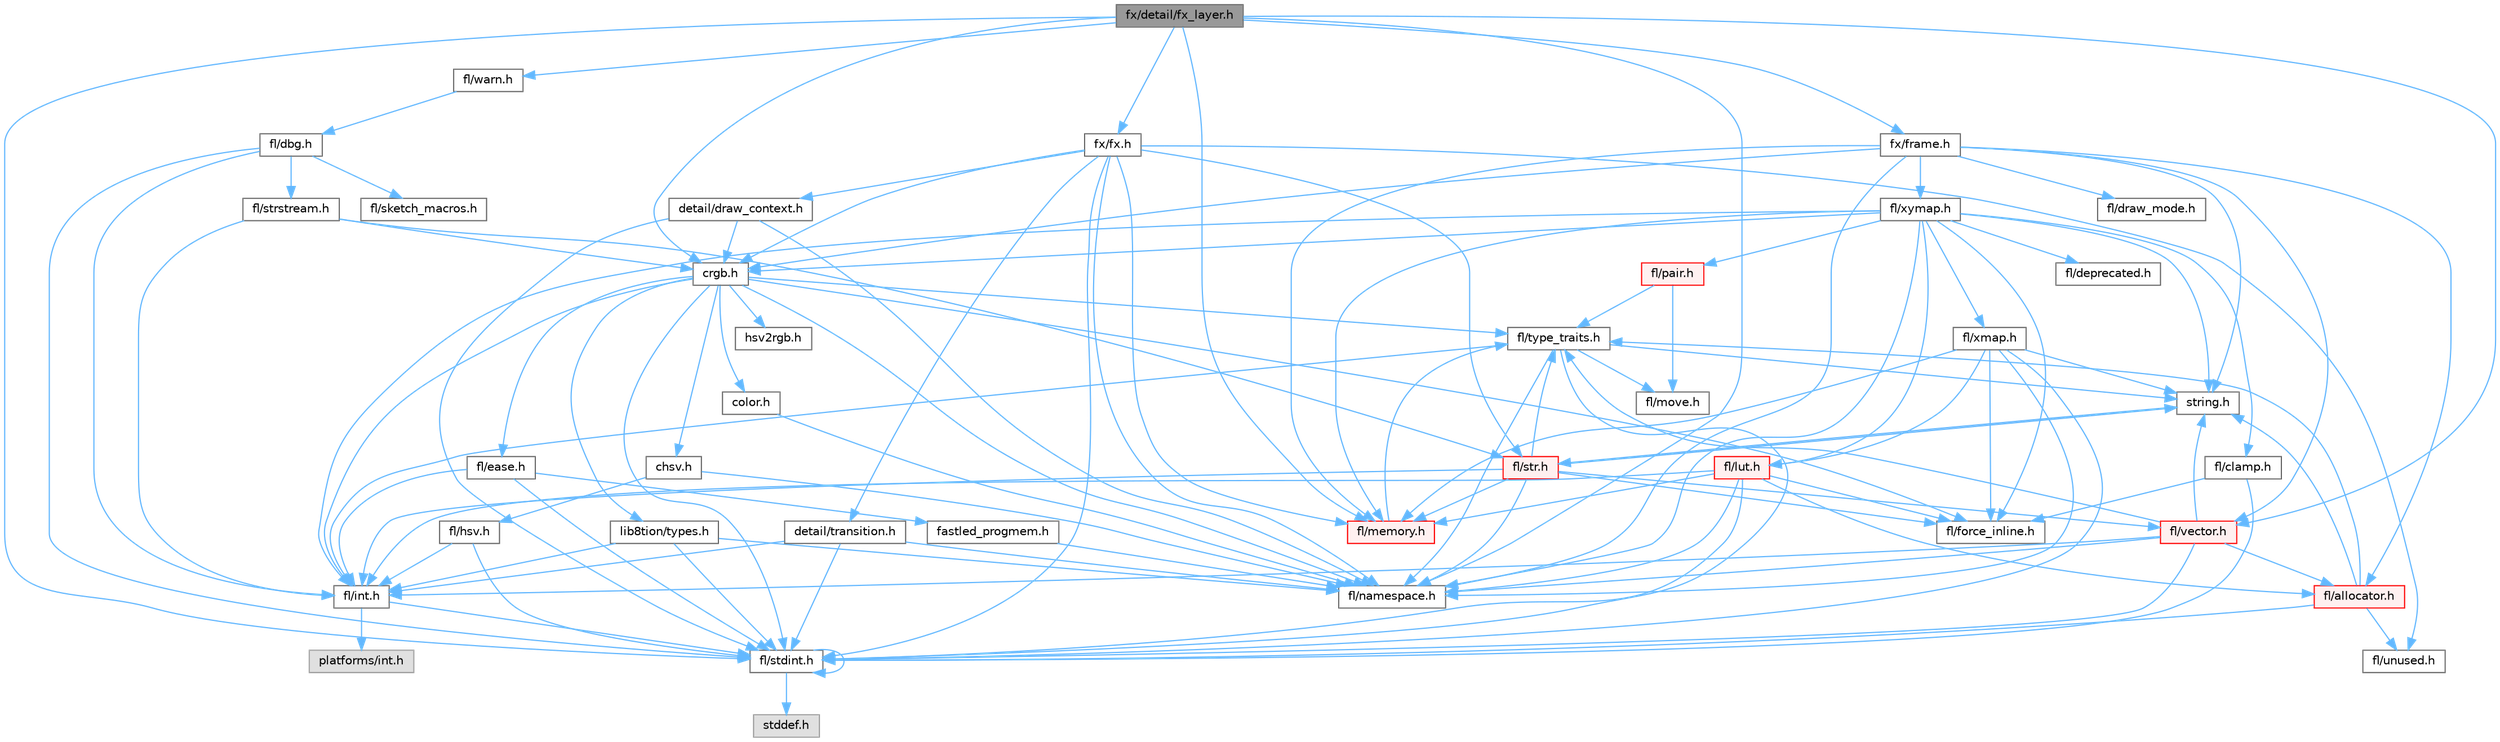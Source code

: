 digraph "fx/detail/fx_layer.h"
{
 // INTERACTIVE_SVG=YES
 // LATEX_PDF_SIZE
  bgcolor="transparent";
  edge [fontname=Helvetica,fontsize=10,labelfontname=Helvetica,labelfontsize=10];
  node [fontname=Helvetica,fontsize=10,shape=box,height=0.2,width=0.4];
  Node1 [id="Node000001",label="fx/detail/fx_layer.h",height=0.2,width=0.4,color="gray40", fillcolor="grey60", style="filled", fontcolor="black",tooltip=" "];
  Node1 -> Node2 [id="edge1_Node000001_Node000002",color="steelblue1",style="solid",tooltip=" "];
  Node2 [id="Node000002",label="fl/stdint.h",height=0.2,width=0.4,color="grey40", fillcolor="white", style="filled",URL="$df/dd8/stdint_8h.html",tooltip=" "];
  Node2 -> Node3 [id="edge2_Node000002_Node000003",color="steelblue1",style="solid",tooltip=" "];
  Node3 [id="Node000003",label="stddef.h",height=0.2,width=0.4,color="grey60", fillcolor="#E0E0E0", style="filled",tooltip=" "];
  Node2 -> Node2 [id="edge3_Node000002_Node000002",color="steelblue1",style="solid",tooltip=" "];
  Node1 -> Node4 [id="edge4_Node000001_Node000004",color="steelblue1",style="solid",tooltip=" "];
  Node4 [id="Node000004",label="crgb.h",height=0.2,width=0.4,color="grey40", fillcolor="white", style="filled",URL="$db/dd1/crgb_8h.html",tooltip="Defines the red, green, and blue (RGB) pixel struct."];
  Node4 -> Node2 [id="edge5_Node000004_Node000002",color="steelblue1",style="solid",tooltip=" "];
  Node4 -> Node5 [id="edge6_Node000004_Node000005",color="steelblue1",style="solid",tooltip=" "];
  Node5 [id="Node000005",label="fl/int.h",height=0.2,width=0.4,color="grey40", fillcolor="white", style="filled",URL="$d3/d7e/int_8h.html",tooltip=" "];
  Node5 -> Node2 [id="edge7_Node000005_Node000002",color="steelblue1",style="solid",tooltip=" "];
  Node5 -> Node6 [id="edge8_Node000005_Node000006",color="steelblue1",style="solid",tooltip=" "];
  Node6 [id="Node000006",label="platforms/int.h",height=0.2,width=0.4,color="grey60", fillcolor="#E0E0E0", style="filled",tooltip=" "];
  Node4 -> Node7 [id="edge9_Node000004_Node000007",color="steelblue1",style="solid",tooltip=" "];
  Node7 [id="Node000007",label="chsv.h",height=0.2,width=0.4,color="grey40", fillcolor="white", style="filled",URL="$d8/dd0/chsv_8h.html",tooltip="Defines the hue, saturation, and value (HSV) pixel struct."];
  Node7 -> Node8 [id="edge10_Node000007_Node000008",color="steelblue1",style="solid",tooltip=" "];
  Node8 [id="Node000008",label="fl/hsv.h",height=0.2,width=0.4,color="grey40", fillcolor="white", style="filled",URL="$d2/d4f/hsv_8h.html",tooltip="Defines the hue, saturation, and value (HSV) pixel struct."];
  Node8 -> Node2 [id="edge11_Node000008_Node000002",color="steelblue1",style="solid",tooltip=" "];
  Node8 -> Node5 [id="edge12_Node000008_Node000005",color="steelblue1",style="solid",tooltip=" "];
  Node7 -> Node9 [id="edge13_Node000007_Node000009",color="steelblue1",style="solid",tooltip=" "];
  Node9 [id="Node000009",label="fl/namespace.h",height=0.2,width=0.4,color="grey40", fillcolor="white", style="filled",URL="$df/d2a/namespace_8h.html",tooltip="Implements the FastLED namespace macros."];
  Node4 -> Node9 [id="edge14_Node000004_Node000009",color="steelblue1",style="solid",tooltip=" "];
  Node4 -> Node10 [id="edge15_Node000004_Node000010",color="steelblue1",style="solid",tooltip=" "];
  Node10 [id="Node000010",label="color.h",height=0.2,width=0.4,color="grey40", fillcolor="white", style="filled",URL="$d2/d6b/src_2color_8h.html",tooltip="Contains definitions for color correction and temperature."];
  Node10 -> Node9 [id="edge16_Node000010_Node000009",color="steelblue1",style="solid",tooltip=" "];
  Node4 -> Node11 [id="edge17_Node000004_Node000011",color="steelblue1",style="solid",tooltip=" "];
  Node11 [id="Node000011",label="lib8tion/types.h",height=0.2,width=0.4,color="grey40", fillcolor="white", style="filled",URL="$d9/ddf/lib8tion_2types_8h.html",tooltip="Defines fractional types used for lib8tion functions."];
  Node11 -> Node2 [id="edge18_Node000011_Node000002",color="steelblue1",style="solid",tooltip=" "];
  Node11 -> Node5 [id="edge19_Node000011_Node000005",color="steelblue1",style="solid",tooltip=" "];
  Node11 -> Node9 [id="edge20_Node000011_Node000009",color="steelblue1",style="solid",tooltip=" "];
  Node4 -> Node12 [id="edge21_Node000004_Node000012",color="steelblue1",style="solid",tooltip=" "];
  Node12 [id="Node000012",label="fl/force_inline.h",height=0.2,width=0.4,color="grey40", fillcolor="white", style="filled",URL="$d4/d64/force__inline_8h.html",tooltip=" "];
  Node4 -> Node13 [id="edge22_Node000004_Node000013",color="steelblue1",style="solid",tooltip=" "];
  Node13 [id="Node000013",label="fl/type_traits.h",height=0.2,width=0.4,color="grey40", fillcolor="white", style="filled",URL="$df/d63/type__traits_8h.html",tooltip=" "];
  Node13 -> Node14 [id="edge23_Node000013_Node000014",color="steelblue1",style="solid",tooltip=" "];
  Node14 [id="Node000014",label="string.h",height=0.2,width=0.4,color="grey40", fillcolor="white", style="filled",URL="$da/d66/string_8h.html",tooltip=" "];
  Node14 -> Node15 [id="edge24_Node000014_Node000015",color="steelblue1",style="solid",tooltip=" "];
  Node15 [id="Node000015",label="fl/str.h",height=0.2,width=0.4,color="red", fillcolor="#FFF0F0", style="filled",URL="$d1/d93/str_8h.html",tooltip=" "];
  Node15 -> Node5 [id="edge25_Node000015_Node000005",color="steelblue1",style="solid",tooltip=" "];
  Node15 -> Node14 [id="edge26_Node000015_Node000014",color="steelblue1",style="solid",tooltip=" "];
  Node15 -> Node9 [id="edge27_Node000015_Node000009",color="steelblue1",style="solid",tooltip=" "];
  Node15 -> Node23 [id="edge28_Node000015_Node000023",color="steelblue1",style="solid",tooltip=" "];
  Node23 [id="Node000023",label="fl/memory.h",height=0.2,width=0.4,color="red", fillcolor="#FFF0F0", style="filled",URL="$dc/d18/memory_8h.html",tooltip=" "];
  Node23 -> Node13 [id="edge29_Node000023_Node000013",color="steelblue1",style="solid",tooltip=" "];
  Node15 -> Node13 [id="edge30_Node000015_Node000013",color="steelblue1",style="solid",tooltip=" "];
  Node15 -> Node50 [id="edge31_Node000015_Node000050",color="steelblue1",style="solid",tooltip=" "];
  Node50 [id="Node000050",label="fl/vector.h",height=0.2,width=0.4,color="red", fillcolor="#FFF0F0", style="filled",URL="$d6/d68/vector_8h.html",tooltip=" "];
  Node50 -> Node2 [id="edge32_Node000050_Node000002",color="steelblue1",style="solid",tooltip=" "];
  Node50 -> Node5 [id="edge33_Node000050_Node000005",color="steelblue1",style="solid",tooltip=" "];
  Node50 -> Node14 [id="edge34_Node000050_Node000014",color="steelblue1",style="solid",tooltip=" "];
  Node50 -> Node9 [id="edge35_Node000050_Node000009",color="steelblue1",style="solid",tooltip=" "];
  Node50 -> Node32 [id="edge36_Node000050_Node000032",color="steelblue1",style="solid",tooltip=" "];
  Node32 [id="Node000032",label="fl/allocator.h",height=0.2,width=0.4,color="red", fillcolor="#FFF0F0", style="filled",URL="$da/da9/allocator_8h.html",tooltip=" "];
  Node32 -> Node14 [id="edge37_Node000032_Node000014",color="steelblue1",style="solid",tooltip=" "];
  Node32 -> Node13 [id="edge38_Node000032_Node000013",color="steelblue1",style="solid",tooltip=" "];
  Node32 -> Node36 [id="edge39_Node000032_Node000036",color="steelblue1",style="solid",tooltip=" "];
  Node36 [id="Node000036",label="fl/unused.h",height=0.2,width=0.4,color="grey40", fillcolor="white", style="filled",URL="$d8/d4b/unused_8h.html",tooltip=" "];
  Node32 -> Node2 [id="edge40_Node000032_Node000002",color="steelblue1",style="solid",tooltip=" "];
  Node50 -> Node13 [id="edge41_Node000050_Node000013",color="steelblue1",style="solid",tooltip=" "];
  Node15 -> Node12 [id="edge42_Node000015_Node000012",color="steelblue1",style="solid",tooltip=" "];
  Node13 -> Node2 [id="edge43_Node000013_Node000002",color="steelblue1",style="solid",tooltip=" "];
  Node13 -> Node9 [id="edge44_Node000013_Node000009",color="steelblue1",style="solid",tooltip=" "];
  Node13 -> Node22 [id="edge45_Node000013_Node000022",color="steelblue1",style="solid",tooltip=" "];
  Node22 [id="Node000022",label="fl/move.h",height=0.2,width=0.4,color="grey40", fillcolor="white", style="filled",URL="$d9/d83/move_8h.html",tooltip=" "];
  Node13 -> Node5 [id="edge46_Node000013_Node000005",color="steelblue1",style="solid",tooltip=" "];
  Node4 -> Node55 [id="edge47_Node000004_Node000055",color="steelblue1",style="solid",tooltip=" "];
  Node55 [id="Node000055",label="hsv2rgb.h",height=0.2,width=0.4,color="grey40", fillcolor="white", style="filled",URL="$de/d9a/hsv2rgb_8h.html",tooltip="Functions to convert from the HSV colorspace to the RGB colorspace."];
  Node4 -> Node56 [id="edge48_Node000004_Node000056",color="steelblue1",style="solid",tooltip=" "];
  Node56 [id="Node000056",label="fl/ease.h",height=0.2,width=0.4,color="grey40", fillcolor="white", style="filled",URL="$db/d19/ease_8h.html",tooltip=" "];
  Node56 -> Node2 [id="edge49_Node000056_Node000002",color="steelblue1",style="solid",tooltip=" "];
  Node56 -> Node5 [id="edge50_Node000056_Node000005",color="steelblue1",style="solid",tooltip=" "];
  Node56 -> Node57 [id="edge51_Node000056_Node000057",color="steelblue1",style="solid",tooltip=" "];
  Node57 [id="Node000057",label="fastled_progmem.h",height=0.2,width=0.4,color="grey40", fillcolor="white", style="filled",URL="$df/dab/fastled__progmem_8h.html",tooltip="Wrapper definitions to allow seamless use of PROGMEM in environments that have it."];
  Node57 -> Node9 [id="edge52_Node000057_Node000009",color="steelblue1",style="solid",tooltip=" "];
  Node1 -> Node9 [id="edge53_Node000001_Node000009",color="steelblue1",style="solid",tooltip=" "];
  Node1 -> Node23 [id="edge54_Node000001_Node000023",color="steelblue1",style="solid",tooltip=" "];
  Node1 -> Node50 [id="edge55_Node000001_Node000050",color="steelblue1",style="solid",tooltip=" "];
  Node1 -> Node58 [id="edge56_Node000001_Node000058",color="steelblue1",style="solid",tooltip=" "];
  Node58 [id="Node000058",label="fl/warn.h",height=0.2,width=0.4,color="grey40", fillcolor="white", style="filled",URL="$de/d77/warn_8h.html",tooltip=" "];
  Node58 -> Node59 [id="edge57_Node000058_Node000059",color="steelblue1",style="solid",tooltip=" "];
  Node59 [id="Node000059",label="fl/dbg.h",height=0.2,width=0.4,color="grey40", fillcolor="white", style="filled",URL="$d6/d01/dbg_8h.html",tooltip=" "];
  Node59 -> Node60 [id="edge58_Node000059_Node000060",color="steelblue1",style="solid",tooltip=" "];
  Node60 [id="Node000060",label="fl/strstream.h",height=0.2,width=0.4,color="grey40", fillcolor="white", style="filled",URL="$d8/d00/strstream_8h.html",tooltip=" "];
  Node60 -> Node5 [id="edge59_Node000060_Node000005",color="steelblue1",style="solid",tooltip=" "];
  Node60 -> Node15 [id="edge60_Node000060_Node000015",color="steelblue1",style="solid",tooltip=" "];
  Node60 -> Node4 [id="edge61_Node000060_Node000004",color="steelblue1",style="solid",tooltip=" "];
  Node59 -> Node61 [id="edge62_Node000059_Node000061",color="steelblue1",style="solid",tooltip=" "];
  Node61 [id="Node000061",label="fl/sketch_macros.h",height=0.2,width=0.4,color="grey40", fillcolor="white", style="filled",URL="$d1/dbc/sketch__macros_8h.html",tooltip=" "];
  Node59 -> Node5 [id="edge63_Node000059_Node000005",color="steelblue1",style="solid",tooltip=" "];
  Node59 -> Node2 [id="edge64_Node000059_Node000002",color="steelblue1",style="solid",tooltip=" "];
  Node1 -> Node62 [id="edge65_Node000001_Node000062",color="steelblue1",style="solid",tooltip=" "];
  Node62 [id="Node000062",label="fx/frame.h",height=0.2,width=0.4,color="grey40", fillcolor="white", style="filled",URL="$df/d7d/frame_8h.html",tooltip=" "];
  Node62 -> Node14 [id="edge66_Node000062_Node000014",color="steelblue1",style="solid",tooltip=" "];
  Node62 -> Node4 [id="edge67_Node000062_Node000004",color="steelblue1",style="solid",tooltip=" "];
  Node62 -> Node9 [id="edge68_Node000062_Node000009",color="steelblue1",style="solid",tooltip=" "];
  Node62 -> Node23 [id="edge69_Node000062_Node000023",color="steelblue1",style="solid",tooltip=" "];
  Node62 -> Node63 [id="edge70_Node000062_Node000063",color="steelblue1",style="solid",tooltip=" "];
  Node63 [id="Node000063",label="fl/xymap.h",height=0.2,width=0.4,color="grey40", fillcolor="white", style="filled",URL="$da/d61/xymap_8h.html",tooltip=" "];
  Node63 -> Node5 [id="edge71_Node000063_Node000005",color="steelblue1",style="solid",tooltip=" "];
  Node63 -> Node9 [id="edge72_Node000063_Node000009",color="steelblue1",style="solid",tooltip=" "];
  Node63 -> Node12 [id="edge73_Node000063_Node000012",color="steelblue1",style="solid",tooltip=" "];
  Node63 -> Node64 [id="edge74_Node000063_Node000064",color="steelblue1",style="solid",tooltip=" "];
  Node64 [id="Node000064",label="fl/pair.h",height=0.2,width=0.4,color="red", fillcolor="#FFF0F0", style="filled",URL="$d3/d41/pair_8h.html",tooltip=" "];
  Node64 -> Node22 [id="edge75_Node000064_Node000022",color="steelblue1",style="solid",tooltip=" "];
  Node64 -> Node13 [id="edge76_Node000064_Node000013",color="steelblue1",style="solid",tooltip=" "];
  Node63 -> Node14 [id="edge77_Node000063_Node000014",color="steelblue1",style="solid",tooltip=" "];
  Node63 -> Node4 [id="edge78_Node000063_Node000004",color="steelblue1",style="solid",tooltip=" "];
  Node63 -> Node18 [id="edge79_Node000063_Node000018",color="steelblue1",style="solid",tooltip=" "];
  Node18 [id="Node000018",label="fl/clamp.h",height=0.2,width=0.4,color="grey40", fillcolor="white", style="filled",URL="$d6/dd3/clamp_8h.html",tooltip=" "];
  Node18 -> Node2 [id="edge80_Node000018_Node000002",color="steelblue1",style="solid",tooltip=" "];
  Node18 -> Node12 [id="edge81_Node000018_Node000012",color="steelblue1",style="solid",tooltip=" "];
  Node63 -> Node65 [id="edge82_Node000063_Node000065",color="steelblue1",style="solid",tooltip=" "];
  Node65 [id="Node000065",label="fl/lut.h",height=0.2,width=0.4,color="red", fillcolor="#FFF0F0", style="filled",URL="$db/d54/lut_8h.html",tooltip=" "];
  Node65 -> Node32 [id="edge83_Node000065_Node000032",color="steelblue1",style="solid",tooltip=" "];
  Node65 -> Node12 [id="edge84_Node000065_Node000012",color="steelblue1",style="solid",tooltip=" "];
  Node65 -> Node23 [id="edge85_Node000065_Node000023",color="steelblue1",style="solid",tooltip=" "];
  Node65 -> Node2 [id="edge86_Node000065_Node000002",color="steelblue1",style="solid",tooltip=" "];
  Node65 -> Node5 [id="edge87_Node000065_Node000005",color="steelblue1",style="solid",tooltip=" "];
  Node65 -> Node9 [id="edge88_Node000065_Node000009",color="steelblue1",style="solid",tooltip=" "];
  Node63 -> Node23 [id="edge89_Node000063_Node000023",color="steelblue1",style="solid",tooltip=" "];
  Node63 -> Node41 [id="edge90_Node000063_Node000041",color="steelblue1",style="solid",tooltip=" "];
  Node41 [id="Node000041",label="fl/deprecated.h",height=0.2,width=0.4,color="grey40", fillcolor="white", style="filled",URL="$d4/dce/deprecated_8h.html",tooltip=" "];
  Node63 -> Node66 [id="edge91_Node000063_Node000066",color="steelblue1",style="solid",tooltip=" "];
  Node66 [id="Node000066",label="fl/xmap.h",height=0.2,width=0.4,color="grey40", fillcolor="white", style="filled",URL="$dd/dcc/xmap_8h.html",tooltip=" "];
  Node66 -> Node2 [id="edge92_Node000066_Node000002",color="steelblue1",style="solid",tooltip=" "];
  Node66 -> Node14 [id="edge93_Node000066_Node000014",color="steelblue1",style="solid",tooltip=" "];
  Node66 -> Node12 [id="edge94_Node000066_Node000012",color="steelblue1",style="solid",tooltip=" "];
  Node66 -> Node65 [id="edge95_Node000066_Node000065",color="steelblue1",style="solid",tooltip=" "];
  Node66 -> Node23 [id="edge96_Node000066_Node000023",color="steelblue1",style="solid",tooltip=" "];
  Node66 -> Node9 [id="edge97_Node000066_Node000009",color="steelblue1",style="solid",tooltip=" "];
  Node62 -> Node50 [id="edge98_Node000062_Node000050",color="steelblue1",style="solid",tooltip=" "];
  Node62 -> Node32 [id="edge99_Node000062_Node000032",color="steelblue1",style="solid",tooltip=" "];
  Node62 -> Node67 [id="edge100_Node000062_Node000067",color="steelblue1",style="solid",tooltip=" "];
  Node67 [id="Node000067",label="fl/draw_mode.h",height=0.2,width=0.4,color="grey40", fillcolor="white", style="filled",URL="$d9/d35/draw__mode_8h.html",tooltip=" "];
  Node1 -> Node68 [id="edge101_Node000001_Node000068",color="steelblue1",style="solid",tooltip=" "];
  Node68 [id="Node000068",label="fx/fx.h",height=0.2,width=0.4,color="grey40", fillcolor="white", style="filled",URL="$d2/d0c/fx_8h.html",tooltip=" "];
  Node68 -> Node2 [id="edge102_Node000068_Node000002",color="steelblue1",style="solid",tooltip=" "];
  Node68 -> Node4 [id="edge103_Node000068_Node000004",color="steelblue1",style="solid",tooltip=" "];
  Node68 -> Node69 [id="edge104_Node000068_Node000069",color="steelblue1",style="solid",tooltip=" "];
  Node69 [id="Node000069",label="detail/draw_context.h",height=0.2,width=0.4,color="grey40", fillcolor="white", style="filled",URL="$db/ded/draw__context_8h.html",tooltip=" "];
  Node69 -> Node4 [id="edge105_Node000069_Node000004",color="steelblue1",style="solid",tooltip=" "];
  Node69 -> Node9 [id="edge106_Node000069_Node000009",color="steelblue1",style="solid",tooltip=" "];
  Node69 -> Node2 [id="edge107_Node000069_Node000002",color="steelblue1",style="solid",tooltip=" "];
  Node68 -> Node70 [id="edge108_Node000068_Node000070",color="steelblue1",style="solid",tooltip=" "];
  Node70 [id="Node000070",label="detail/transition.h",height=0.2,width=0.4,color="grey40", fillcolor="white", style="filled",URL="$d7/df7/transition_8h.html",tooltip=" "];
  Node70 -> Node9 [id="edge109_Node000070_Node000009",color="steelblue1",style="solid",tooltip=" "];
  Node70 -> Node2 [id="edge110_Node000070_Node000002",color="steelblue1",style="solid",tooltip=" "];
  Node70 -> Node5 [id="edge111_Node000070_Node000005",color="steelblue1",style="solid",tooltip=" "];
  Node68 -> Node9 [id="edge112_Node000068_Node000009",color="steelblue1",style="solid",tooltip=" "];
  Node68 -> Node23 [id="edge113_Node000068_Node000023",color="steelblue1",style="solid",tooltip=" "];
  Node68 -> Node15 [id="edge114_Node000068_Node000015",color="steelblue1",style="solid",tooltip=" "];
  Node68 -> Node36 [id="edge115_Node000068_Node000036",color="steelblue1",style="solid",tooltip=" "];
}
